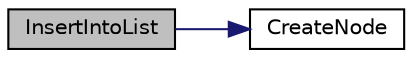 digraph "InsertIntoList"
{
  edge [fontname="Helvetica",fontsize="10",labelfontname="Helvetica",labelfontsize="10"];
  node [fontname="Helvetica",fontsize="10",shape=record];
  rankdir="LR";
  Node1 [label="InsertIntoList",height=0.2,width=0.4,color="black", fillcolor="grey75", style="filled", fontcolor="black"];
  Node1 -> Node2 [color="midnightblue",fontsize="10",style="solid",fontname="Helvetica"];
  Node2 [label="CreateNode",height=0.2,width=0.4,color="black", fillcolor="white", style="filled",URL="$SelfOrganizing_8cpp.html#acdfbac0b55098c103f6996cb5c8333a9"];
}
